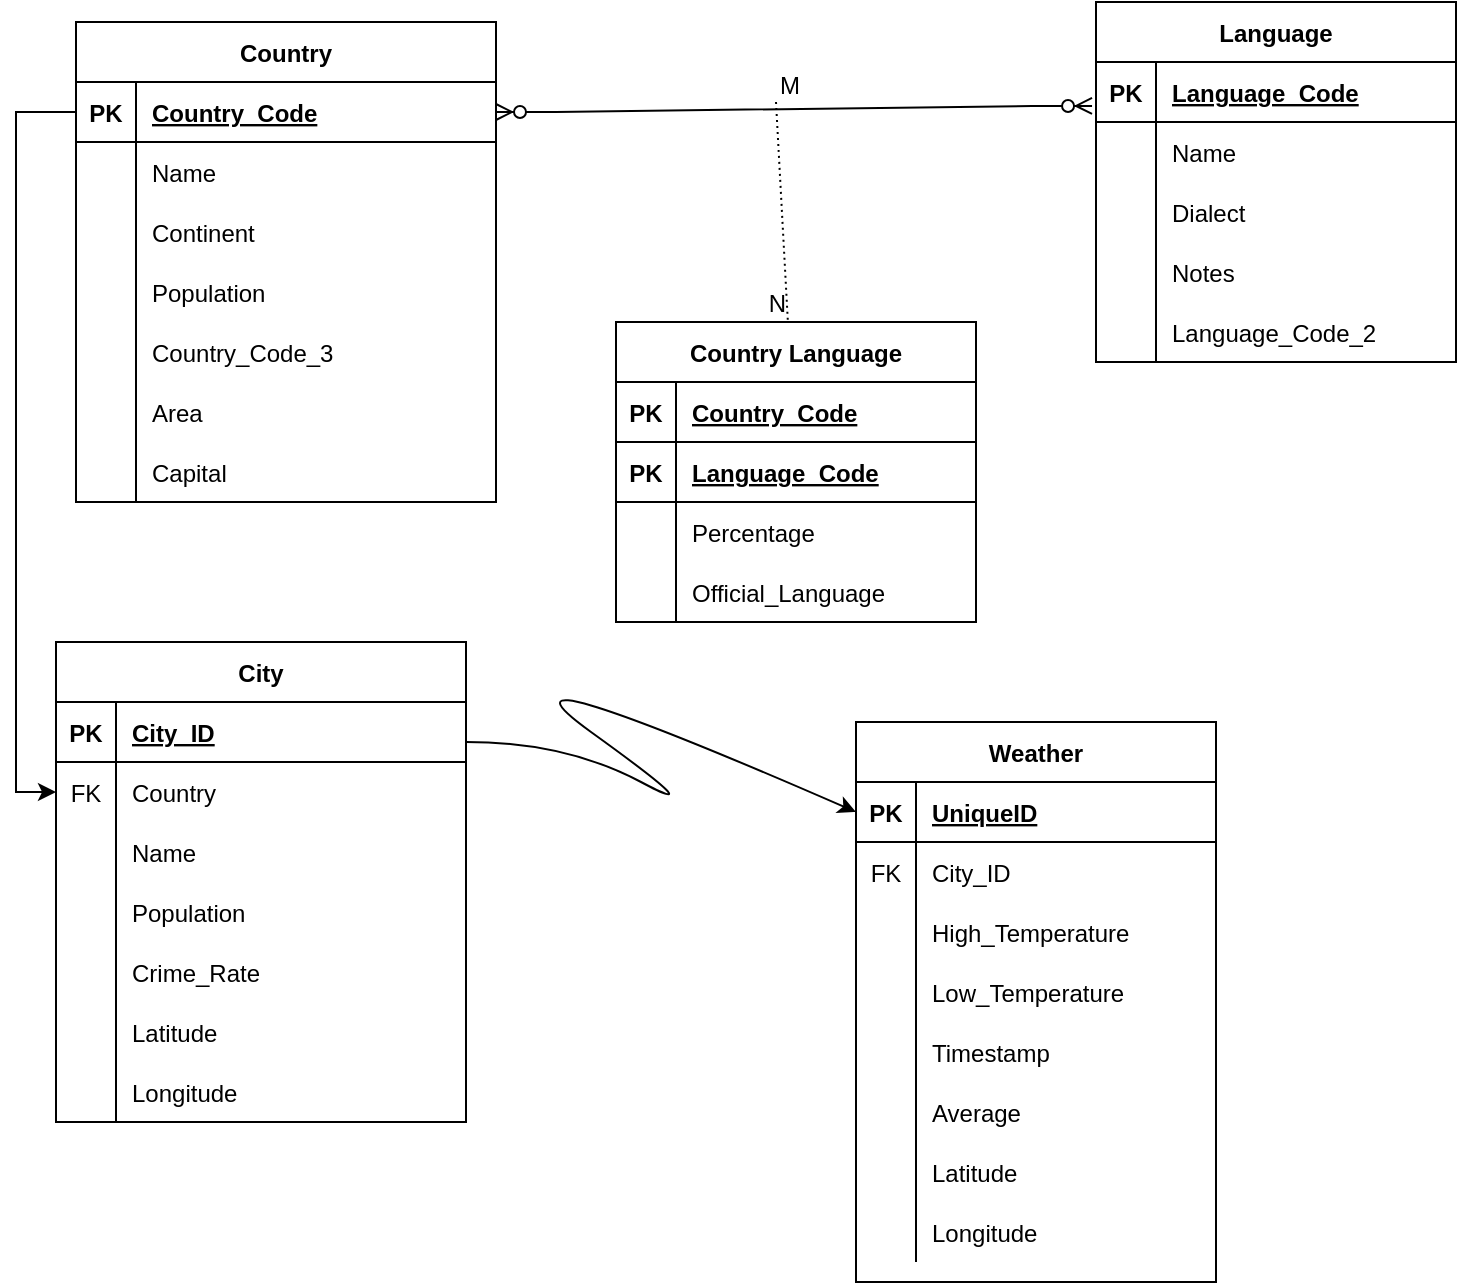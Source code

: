 <mxfile version="20.3.0" type="device"><diagram id="oFnhUKp57fY9AhN4d1CL" name="Page-1"><mxGraphModel dx="1102" dy="865" grid="1" gridSize="10" guides="1" tooltips="1" connect="1" arrows="1" fold="1" page="1" pageScale="1" pageWidth="850" pageHeight="1100" math="0" shadow="0"><root><mxCell id="0"/><mxCell id="1" parent="0"/><mxCell id="9UefrKeIhAq6kJbt3to1-1" value="Country" style="shape=table;startSize=30;container=1;collapsible=1;childLayout=tableLayout;fixedRows=1;rowLines=0;fontStyle=1;align=center;resizeLast=1;" vertex="1" parent="1"><mxGeometry x="80" y="90" width="210" height="240" as="geometry"/></mxCell><mxCell id="9UefrKeIhAq6kJbt3to1-2" value="" style="shape=tableRow;horizontal=0;startSize=0;swimlaneHead=0;swimlaneBody=0;fillColor=none;collapsible=0;dropTarget=0;points=[[0,0.5],[1,0.5]];portConstraint=eastwest;top=0;left=0;right=0;bottom=1;" vertex="1" parent="9UefrKeIhAq6kJbt3to1-1"><mxGeometry y="30" width="210" height="30" as="geometry"/></mxCell><mxCell id="9UefrKeIhAq6kJbt3to1-3" value="PK" style="shape=partialRectangle;connectable=0;fillColor=none;top=0;left=0;bottom=0;right=0;fontStyle=1;overflow=hidden;" vertex="1" parent="9UefrKeIhAq6kJbt3to1-2"><mxGeometry width="30" height="30" as="geometry"><mxRectangle width="30" height="30" as="alternateBounds"/></mxGeometry></mxCell><mxCell id="9UefrKeIhAq6kJbt3to1-4" value="Country_Code" style="shape=partialRectangle;connectable=0;fillColor=none;top=0;left=0;bottom=0;right=0;align=left;spacingLeft=6;fontStyle=5;overflow=hidden;" vertex="1" parent="9UefrKeIhAq6kJbt3to1-2"><mxGeometry x="30" width="180" height="30" as="geometry"><mxRectangle width="180" height="30" as="alternateBounds"/></mxGeometry></mxCell><mxCell id="9UefrKeIhAq6kJbt3to1-5" value="" style="shape=tableRow;horizontal=0;startSize=0;swimlaneHead=0;swimlaneBody=0;fillColor=none;collapsible=0;dropTarget=0;points=[[0,0.5],[1,0.5]];portConstraint=eastwest;top=0;left=0;right=0;bottom=0;" vertex="1" parent="9UefrKeIhAq6kJbt3to1-1"><mxGeometry y="60" width="210" height="30" as="geometry"/></mxCell><mxCell id="9UefrKeIhAq6kJbt3to1-6" value="" style="shape=partialRectangle;connectable=0;fillColor=none;top=0;left=0;bottom=0;right=0;editable=1;overflow=hidden;" vertex="1" parent="9UefrKeIhAq6kJbt3to1-5"><mxGeometry width="30" height="30" as="geometry"><mxRectangle width="30" height="30" as="alternateBounds"/></mxGeometry></mxCell><mxCell id="9UefrKeIhAq6kJbt3to1-7" value="Name" style="shape=partialRectangle;connectable=0;fillColor=none;top=0;left=0;bottom=0;right=0;align=left;spacingLeft=6;overflow=hidden;" vertex="1" parent="9UefrKeIhAq6kJbt3to1-5"><mxGeometry x="30" width="180" height="30" as="geometry"><mxRectangle width="180" height="30" as="alternateBounds"/></mxGeometry></mxCell><mxCell id="9UefrKeIhAq6kJbt3to1-8" value="" style="shape=tableRow;horizontal=0;startSize=0;swimlaneHead=0;swimlaneBody=0;fillColor=none;collapsible=0;dropTarget=0;points=[[0,0.5],[1,0.5]];portConstraint=eastwest;top=0;left=0;right=0;bottom=0;" vertex="1" parent="9UefrKeIhAq6kJbt3to1-1"><mxGeometry y="90" width="210" height="30" as="geometry"/></mxCell><mxCell id="9UefrKeIhAq6kJbt3to1-9" value="" style="shape=partialRectangle;connectable=0;fillColor=none;top=0;left=0;bottom=0;right=0;editable=1;overflow=hidden;" vertex="1" parent="9UefrKeIhAq6kJbt3to1-8"><mxGeometry width="30" height="30" as="geometry"><mxRectangle width="30" height="30" as="alternateBounds"/></mxGeometry></mxCell><mxCell id="9UefrKeIhAq6kJbt3to1-10" value="Continent" style="shape=partialRectangle;connectable=0;fillColor=none;top=0;left=0;bottom=0;right=0;align=left;spacingLeft=6;overflow=hidden;" vertex="1" parent="9UefrKeIhAq6kJbt3to1-8"><mxGeometry x="30" width="180" height="30" as="geometry"><mxRectangle width="180" height="30" as="alternateBounds"/></mxGeometry></mxCell><mxCell id="9UefrKeIhAq6kJbt3to1-11" value="" style="shape=tableRow;horizontal=0;startSize=0;swimlaneHead=0;swimlaneBody=0;fillColor=none;collapsible=0;dropTarget=0;points=[[0,0.5],[1,0.5]];portConstraint=eastwest;top=0;left=0;right=0;bottom=0;" vertex="1" parent="9UefrKeIhAq6kJbt3to1-1"><mxGeometry y="120" width="210" height="30" as="geometry"/></mxCell><mxCell id="9UefrKeIhAq6kJbt3to1-12" value="" style="shape=partialRectangle;connectable=0;fillColor=none;top=0;left=0;bottom=0;right=0;editable=1;overflow=hidden;" vertex="1" parent="9UefrKeIhAq6kJbt3to1-11"><mxGeometry width="30" height="30" as="geometry"><mxRectangle width="30" height="30" as="alternateBounds"/></mxGeometry></mxCell><mxCell id="9UefrKeIhAq6kJbt3to1-13" value="Population" style="shape=partialRectangle;connectable=0;fillColor=none;top=0;left=0;bottom=0;right=0;align=left;spacingLeft=6;overflow=hidden;" vertex="1" parent="9UefrKeIhAq6kJbt3to1-11"><mxGeometry x="30" width="180" height="30" as="geometry"><mxRectangle width="180" height="30" as="alternateBounds"/></mxGeometry></mxCell><mxCell id="9UefrKeIhAq6kJbt3to1-14" value="" style="shape=tableRow;horizontal=0;startSize=0;swimlaneHead=0;swimlaneBody=0;fillColor=none;collapsible=0;dropTarget=0;points=[[0,0.5],[1,0.5]];portConstraint=eastwest;top=0;left=0;right=0;bottom=0;" vertex="1" parent="9UefrKeIhAq6kJbt3to1-1"><mxGeometry y="150" width="210" height="30" as="geometry"/></mxCell><mxCell id="9UefrKeIhAq6kJbt3to1-15" value="" style="shape=partialRectangle;connectable=0;fillColor=none;top=0;left=0;bottom=0;right=0;editable=1;overflow=hidden;" vertex="1" parent="9UefrKeIhAq6kJbt3to1-14"><mxGeometry width="30" height="30" as="geometry"><mxRectangle width="30" height="30" as="alternateBounds"/></mxGeometry></mxCell><mxCell id="9UefrKeIhAq6kJbt3to1-16" value="Country_Code_3" style="shape=partialRectangle;connectable=0;fillColor=none;top=0;left=0;bottom=0;right=0;align=left;spacingLeft=6;overflow=hidden;" vertex="1" parent="9UefrKeIhAq6kJbt3to1-14"><mxGeometry x="30" width="180" height="30" as="geometry"><mxRectangle width="180" height="30" as="alternateBounds"/></mxGeometry></mxCell><mxCell id="9UefrKeIhAq6kJbt3to1-17" value="" style="shape=tableRow;horizontal=0;startSize=0;swimlaneHead=0;swimlaneBody=0;fillColor=none;collapsible=0;dropTarget=0;points=[[0,0.5],[1,0.5]];portConstraint=eastwest;top=0;left=0;right=0;bottom=0;" vertex="1" parent="9UefrKeIhAq6kJbt3to1-1"><mxGeometry y="180" width="210" height="30" as="geometry"/></mxCell><mxCell id="9UefrKeIhAq6kJbt3to1-18" value="" style="shape=partialRectangle;connectable=0;fillColor=none;top=0;left=0;bottom=0;right=0;editable=1;overflow=hidden;" vertex="1" parent="9UefrKeIhAq6kJbt3to1-17"><mxGeometry width="30" height="30" as="geometry"><mxRectangle width="30" height="30" as="alternateBounds"/></mxGeometry></mxCell><mxCell id="9UefrKeIhAq6kJbt3to1-19" value="Area" style="shape=partialRectangle;connectable=0;fillColor=none;top=0;left=0;bottom=0;right=0;align=left;spacingLeft=6;overflow=hidden;" vertex="1" parent="9UefrKeIhAq6kJbt3to1-17"><mxGeometry x="30" width="180" height="30" as="geometry"><mxRectangle width="180" height="30" as="alternateBounds"/></mxGeometry></mxCell><mxCell id="9UefrKeIhAq6kJbt3to1-20" value="" style="shape=tableRow;horizontal=0;startSize=0;swimlaneHead=0;swimlaneBody=0;fillColor=none;collapsible=0;dropTarget=0;points=[[0,0.5],[1,0.5]];portConstraint=eastwest;top=0;left=0;right=0;bottom=0;" vertex="1" parent="9UefrKeIhAq6kJbt3to1-1"><mxGeometry y="210" width="210" height="30" as="geometry"/></mxCell><mxCell id="9UefrKeIhAq6kJbt3to1-21" value="" style="shape=partialRectangle;connectable=0;fillColor=none;top=0;left=0;bottom=0;right=0;editable=1;overflow=hidden;" vertex="1" parent="9UefrKeIhAq6kJbt3to1-20"><mxGeometry width="30" height="30" as="geometry"><mxRectangle width="30" height="30" as="alternateBounds"/></mxGeometry></mxCell><mxCell id="9UefrKeIhAq6kJbt3to1-22" value="Capital" style="shape=partialRectangle;connectable=0;fillColor=none;top=0;left=0;bottom=0;right=0;align=left;spacingLeft=6;overflow=hidden;" vertex="1" parent="9UefrKeIhAq6kJbt3to1-20"><mxGeometry x="30" width="180" height="30" as="geometry"><mxRectangle width="180" height="30" as="alternateBounds"/></mxGeometry></mxCell><mxCell id="9UefrKeIhAq6kJbt3to1-23" value="City" style="shape=table;startSize=30;container=1;collapsible=1;childLayout=tableLayout;fixedRows=1;rowLines=0;fontStyle=1;align=center;resizeLast=1;" vertex="1" parent="1"><mxGeometry x="70" y="400" width="205" height="240" as="geometry"/></mxCell><mxCell id="9UefrKeIhAq6kJbt3to1-24" value="" style="shape=tableRow;horizontal=0;startSize=0;swimlaneHead=0;swimlaneBody=0;fillColor=none;collapsible=0;dropTarget=0;points=[[0,0.5],[1,0.5]];portConstraint=eastwest;top=0;left=0;right=0;bottom=1;" vertex="1" parent="9UefrKeIhAq6kJbt3to1-23"><mxGeometry y="30" width="205" height="30" as="geometry"/></mxCell><mxCell id="9UefrKeIhAq6kJbt3to1-25" value="PK" style="shape=partialRectangle;connectable=0;fillColor=none;top=0;left=0;bottom=0;right=0;fontStyle=1;overflow=hidden;" vertex="1" parent="9UefrKeIhAq6kJbt3to1-24"><mxGeometry width="30" height="30" as="geometry"><mxRectangle width="30" height="30" as="alternateBounds"/></mxGeometry></mxCell><mxCell id="9UefrKeIhAq6kJbt3to1-26" value="City_ID" style="shape=partialRectangle;connectable=0;fillColor=none;top=0;left=0;bottom=0;right=0;align=left;spacingLeft=6;fontStyle=5;overflow=hidden;" vertex="1" parent="9UefrKeIhAq6kJbt3to1-24"><mxGeometry x="30" width="175" height="30" as="geometry"><mxRectangle width="175" height="30" as="alternateBounds"/></mxGeometry></mxCell><mxCell id="9UefrKeIhAq6kJbt3to1-39" value="" style="shape=tableRow;horizontal=0;startSize=0;swimlaneHead=0;swimlaneBody=0;fillColor=none;collapsible=0;dropTarget=0;points=[[0,0.5],[1,0.5]];portConstraint=eastwest;top=0;left=0;right=0;bottom=0;" vertex="1" parent="9UefrKeIhAq6kJbt3to1-23"><mxGeometry y="60" width="205" height="30" as="geometry"/></mxCell><mxCell id="9UefrKeIhAq6kJbt3to1-40" value="FK" style="shape=partialRectangle;connectable=0;fillColor=none;top=0;left=0;bottom=0;right=0;fontStyle=0;overflow=hidden;" vertex="1" parent="9UefrKeIhAq6kJbt3to1-39"><mxGeometry width="30" height="30" as="geometry"><mxRectangle width="30" height="30" as="alternateBounds"/></mxGeometry></mxCell><mxCell id="9UefrKeIhAq6kJbt3to1-41" value="Country" style="shape=partialRectangle;connectable=0;fillColor=none;top=0;left=0;bottom=0;right=0;align=left;spacingLeft=6;fontStyle=0;overflow=hidden;" vertex="1" parent="9UefrKeIhAq6kJbt3to1-39"><mxGeometry x="30" width="175" height="30" as="geometry"><mxRectangle width="175" height="30" as="alternateBounds"/></mxGeometry></mxCell><mxCell id="9UefrKeIhAq6kJbt3to1-27" value="" style="shape=tableRow;horizontal=0;startSize=0;swimlaneHead=0;swimlaneBody=0;fillColor=none;collapsible=0;dropTarget=0;points=[[0,0.5],[1,0.5]];portConstraint=eastwest;top=0;left=0;right=0;bottom=0;" vertex="1" parent="9UefrKeIhAq6kJbt3to1-23"><mxGeometry y="90" width="205" height="30" as="geometry"/></mxCell><mxCell id="9UefrKeIhAq6kJbt3to1-28" value="" style="shape=partialRectangle;connectable=0;fillColor=none;top=0;left=0;bottom=0;right=0;editable=1;overflow=hidden;" vertex="1" parent="9UefrKeIhAq6kJbt3to1-27"><mxGeometry width="30" height="30" as="geometry"><mxRectangle width="30" height="30" as="alternateBounds"/></mxGeometry></mxCell><mxCell id="9UefrKeIhAq6kJbt3to1-29" value="Name" style="shape=partialRectangle;connectable=0;fillColor=none;top=0;left=0;bottom=0;right=0;align=left;spacingLeft=6;overflow=hidden;" vertex="1" parent="9UefrKeIhAq6kJbt3to1-27"><mxGeometry x="30" width="175" height="30" as="geometry"><mxRectangle width="175" height="30" as="alternateBounds"/></mxGeometry></mxCell><mxCell id="9UefrKeIhAq6kJbt3to1-30" value="" style="shape=tableRow;horizontal=0;startSize=0;swimlaneHead=0;swimlaneBody=0;fillColor=none;collapsible=0;dropTarget=0;points=[[0,0.5],[1,0.5]];portConstraint=eastwest;top=0;left=0;right=0;bottom=0;" vertex="1" parent="9UefrKeIhAq6kJbt3to1-23"><mxGeometry y="120" width="205" height="30" as="geometry"/></mxCell><mxCell id="9UefrKeIhAq6kJbt3to1-31" value="" style="shape=partialRectangle;connectable=0;fillColor=none;top=0;left=0;bottom=0;right=0;editable=1;overflow=hidden;" vertex="1" parent="9UefrKeIhAq6kJbt3to1-30"><mxGeometry width="30" height="30" as="geometry"><mxRectangle width="30" height="30" as="alternateBounds"/></mxGeometry></mxCell><mxCell id="9UefrKeIhAq6kJbt3to1-32" value="Population" style="shape=partialRectangle;connectable=0;fillColor=none;top=0;left=0;bottom=0;right=0;align=left;spacingLeft=6;overflow=hidden;" vertex="1" parent="9UefrKeIhAq6kJbt3to1-30"><mxGeometry x="30" width="175" height="30" as="geometry"><mxRectangle width="175" height="30" as="alternateBounds"/></mxGeometry></mxCell><mxCell id="9UefrKeIhAq6kJbt3to1-33" value="" style="shape=tableRow;horizontal=0;startSize=0;swimlaneHead=0;swimlaneBody=0;fillColor=none;collapsible=0;dropTarget=0;points=[[0,0.5],[1,0.5]];portConstraint=eastwest;top=0;left=0;right=0;bottom=0;" vertex="1" parent="9UefrKeIhAq6kJbt3to1-23"><mxGeometry y="150" width="205" height="30" as="geometry"/></mxCell><mxCell id="9UefrKeIhAq6kJbt3to1-34" value="" style="shape=partialRectangle;connectable=0;fillColor=none;top=0;left=0;bottom=0;right=0;editable=1;overflow=hidden;" vertex="1" parent="9UefrKeIhAq6kJbt3to1-33"><mxGeometry width="30" height="30" as="geometry"><mxRectangle width="30" height="30" as="alternateBounds"/></mxGeometry></mxCell><mxCell id="9UefrKeIhAq6kJbt3to1-35" value="Crime_Rate" style="shape=partialRectangle;connectable=0;fillColor=none;top=0;left=0;bottom=0;right=0;align=left;spacingLeft=6;overflow=hidden;" vertex="1" parent="9UefrKeIhAq6kJbt3to1-33"><mxGeometry x="30" width="175" height="30" as="geometry"><mxRectangle width="175" height="30" as="alternateBounds"/></mxGeometry></mxCell><mxCell id="9UefrKeIhAq6kJbt3to1-119" value="" style="shape=tableRow;horizontal=0;startSize=0;swimlaneHead=0;swimlaneBody=0;fillColor=none;collapsible=0;dropTarget=0;points=[[0,0.5],[1,0.5]];portConstraint=eastwest;top=0;left=0;right=0;bottom=0;" vertex="1" parent="9UefrKeIhAq6kJbt3to1-23"><mxGeometry y="180" width="205" height="30" as="geometry"/></mxCell><mxCell id="9UefrKeIhAq6kJbt3to1-120" value="" style="shape=partialRectangle;connectable=0;fillColor=none;top=0;left=0;bottom=0;right=0;editable=1;overflow=hidden;" vertex="1" parent="9UefrKeIhAq6kJbt3to1-119"><mxGeometry width="30" height="30" as="geometry"><mxRectangle width="30" height="30" as="alternateBounds"/></mxGeometry></mxCell><mxCell id="9UefrKeIhAq6kJbt3to1-121" value="Latitude" style="shape=partialRectangle;connectable=0;fillColor=none;top=0;left=0;bottom=0;right=0;align=left;spacingLeft=6;overflow=hidden;" vertex="1" parent="9UefrKeIhAq6kJbt3to1-119"><mxGeometry x="30" width="175" height="30" as="geometry"><mxRectangle width="175" height="30" as="alternateBounds"/></mxGeometry></mxCell><mxCell id="9UefrKeIhAq6kJbt3to1-122" value="" style="shape=tableRow;horizontal=0;startSize=0;swimlaneHead=0;swimlaneBody=0;fillColor=none;collapsible=0;dropTarget=0;points=[[0,0.5],[1,0.5]];portConstraint=eastwest;top=0;left=0;right=0;bottom=0;" vertex="1" parent="9UefrKeIhAq6kJbt3to1-23"><mxGeometry y="210" width="205" height="30" as="geometry"/></mxCell><mxCell id="9UefrKeIhAq6kJbt3to1-123" value="" style="shape=partialRectangle;connectable=0;fillColor=none;top=0;left=0;bottom=0;right=0;editable=1;overflow=hidden;" vertex="1" parent="9UefrKeIhAq6kJbt3to1-122"><mxGeometry width="30" height="30" as="geometry"><mxRectangle width="30" height="30" as="alternateBounds"/></mxGeometry></mxCell><mxCell id="9UefrKeIhAq6kJbt3to1-124" value="Longitude" style="shape=partialRectangle;connectable=0;fillColor=none;top=0;left=0;bottom=0;right=0;align=left;spacingLeft=6;overflow=hidden;" vertex="1" parent="9UefrKeIhAq6kJbt3to1-122"><mxGeometry x="30" width="175" height="30" as="geometry"><mxRectangle width="175" height="30" as="alternateBounds"/></mxGeometry></mxCell><mxCell id="9UefrKeIhAq6kJbt3to1-42" value="Language" style="shape=table;startSize=30;container=1;collapsible=1;childLayout=tableLayout;fixedRows=1;rowLines=0;fontStyle=1;align=center;resizeLast=1;" vertex="1" parent="1"><mxGeometry x="590" y="80" width="180" height="180" as="geometry"/></mxCell><mxCell id="9UefrKeIhAq6kJbt3to1-43" value="" style="shape=tableRow;horizontal=0;startSize=0;swimlaneHead=0;swimlaneBody=0;fillColor=none;collapsible=0;dropTarget=0;points=[[0,0.5],[1,0.5]];portConstraint=eastwest;top=0;left=0;right=0;bottom=1;" vertex="1" parent="9UefrKeIhAq6kJbt3to1-42"><mxGeometry y="30" width="180" height="30" as="geometry"/></mxCell><mxCell id="9UefrKeIhAq6kJbt3to1-44" value="PK" style="shape=partialRectangle;connectable=0;fillColor=none;top=0;left=0;bottom=0;right=0;fontStyle=1;overflow=hidden;" vertex="1" parent="9UefrKeIhAq6kJbt3to1-43"><mxGeometry width="30" height="30" as="geometry"><mxRectangle width="30" height="30" as="alternateBounds"/></mxGeometry></mxCell><mxCell id="9UefrKeIhAq6kJbt3to1-45" value="Language_Code" style="shape=partialRectangle;connectable=0;fillColor=none;top=0;left=0;bottom=0;right=0;align=left;spacingLeft=6;fontStyle=5;overflow=hidden;" vertex="1" parent="9UefrKeIhAq6kJbt3to1-43"><mxGeometry x="30" width="150" height="30" as="geometry"><mxRectangle width="150" height="30" as="alternateBounds"/></mxGeometry></mxCell><mxCell id="9UefrKeIhAq6kJbt3to1-46" value="" style="shape=tableRow;horizontal=0;startSize=0;swimlaneHead=0;swimlaneBody=0;fillColor=none;collapsible=0;dropTarget=0;points=[[0,0.5],[1,0.5]];portConstraint=eastwest;top=0;left=0;right=0;bottom=0;" vertex="1" parent="9UefrKeIhAq6kJbt3to1-42"><mxGeometry y="60" width="180" height="30" as="geometry"/></mxCell><mxCell id="9UefrKeIhAq6kJbt3to1-47" value="" style="shape=partialRectangle;connectable=0;fillColor=none;top=0;left=0;bottom=0;right=0;editable=1;overflow=hidden;" vertex="1" parent="9UefrKeIhAq6kJbt3to1-46"><mxGeometry width="30" height="30" as="geometry"><mxRectangle width="30" height="30" as="alternateBounds"/></mxGeometry></mxCell><mxCell id="9UefrKeIhAq6kJbt3to1-48" value="Name" style="shape=partialRectangle;connectable=0;fillColor=none;top=0;left=0;bottom=0;right=0;align=left;spacingLeft=6;overflow=hidden;" vertex="1" parent="9UefrKeIhAq6kJbt3to1-46"><mxGeometry x="30" width="150" height="30" as="geometry"><mxRectangle width="150" height="30" as="alternateBounds"/></mxGeometry></mxCell><mxCell id="9UefrKeIhAq6kJbt3to1-49" value="" style="shape=tableRow;horizontal=0;startSize=0;swimlaneHead=0;swimlaneBody=0;fillColor=none;collapsible=0;dropTarget=0;points=[[0,0.5],[1,0.5]];portConstraint=eastwest;top=0;left=0;right=0;bottom=0;" vertex="1" parent="9UefrKeIhAq6kJbt3to1-42"><mxGeometry y="90" width="180" height="30" as="geometry"/></mxCell><mxCell id="9UefrKeIhAq6kJbt3to1-50" value="" style="shape=partialRectangle;connectable=0;fillColor=none;top=0;left=0;bottom=0;right=0;editable=1;overflow=hidden;" vertex="1" parent="9UefrKeIhAq6kJbt3to1-49"><mxGeometry width="30" height="30" as="geometry"><mxRectangle width="30" height="30" as="alternateBounds"/></mxGeometry></mxCell><mxCell id="9UefrKeIhAq6kJbt3to1-51" value="Dialect" style="shape=partialRectangle;connectable=0;fillColor=none;top=0;left=0;bottom=0;right=0;align=left;spacingLeft=6;overflow=hidden;" vertex="1" parent="9UefrKeIhAq6kJbt3to1-49"><mxGeometry x="30" width="150" height="30" as="geometry"><mxRectangle width="150" height="30" as="alternateBounds"/></mxGeometry></mxCell><mxCell id="9UefrKeIhAq6kJbt3to1-52" value="" style="shape=tableRow;horizontal=0;startSize=0;swimlaneHead=0;swimlaneBody=0;fillColor=none;collapsible=0;dropTarget=0;points=[[0,0.5],[1,0.5]];portConstraint=eastwest;top=0;left=0;right=0;bottom=0;" vertex="1" parent="9UefrKeIhAq6kJbt3to1-42"><mxGeometry y="120" width="180" height="30" as="geometry"/></mxCell><mxCell id="9UefrKeIhAq6kJbt3to1-53" value="" style="shape=partialRectangle;connectable=0;fillColor=none;top=0;left=0;bottom=0;right=0;editable=1;overflow=hidden;" vertex="1" parent="9UefrKeIhAq6kJbt3to1-52"><mxGeometry width="30" height="30" as="geometry"><mxRectangle width="30" height="30" as="alternateBounds"/></mxGeometry></mxCell><mxCell id="9UefrKeIhAq6kJbt3to1-54" value="Notes" style="shape=partialRectangle;connectable=0;fillColor=none;top=0;left=0;bottom=0;right=0;align=left;spacingLeft=6;overflow=hidden;" vertex="1" parent="9UefrKeIhAq6kJbt3to1-52"><mxGeometry x="30" width="150" height="30" as="geometry"><mxRectangle width="150" height="30" as="alternateBounds"/></mxGeometry></mxCell><mxCell id="9UefrKeIhAq6kJbt3to1-57" value="" style="shape=tableRow;horizontal=0;startSize=0;swimlaneHead=0;swimlaneBody=0;fillColor=none;collapsible=0;dropTarget=0;points=[[0,0.5],[1,0.5]];portConstraint=eastwest;top=0;left=0;right=0;bottom=0;" vertex="1" parent="9UefrKeIhAq6kJbt3to1-42"><mxGeometry y="150" width="180" height="30" as="geometry"/></mxCell><mxCell id="9UefrKeIhAq6kJbt3to1-58" value="" style="shape=partialRectangle;connectable=0;fillColor=none;top=0;left=0;bottom=0;right=0;editable=1;overflow=hidden;" vertex="1" parent="9UefrKeIhAq6kJbt3to1-57"><mxGeometry width="30" height="30" as="geometry"><mxRectangle width="30" height="30" as="alternateBounds"/></mxGeometry></mxCell><mxCell id="9UefrKeIhAq6kJbt3to1-59" value="Language_Code_2" style="shape=partialRectangle;connectable=0;fillColor=none;top=0;left=0;bottom=0;right=0;align=left;spacingLeft=6;overflow=hidden;" vertex="1" parent="9UefrKeIhAq6kJbt3to1-57"><mxGeometry x="30" width="150" height="30" as="geometry"><mxRectangle width="150" height="30" as="alternateBounds"/></mxGeometry></mxCell><mxCell id="9UefrKeIhAq6kJbt3to1-60" value="Country Language" style="shape=table;startSize=30;container=1;collapsible=1;childLayout=tableLayout;fixedRows=1;rowLines=0;fontStyle=1;align=center;resizeLast=1;" vertex="1" parent="1"><mxGeometry x="350" y="240" width="180" height="150" as="geometry"/></mxCell><mxCell id="9UefrKeIhAq6kJbt3to1-61" value="" style="shape=tableRow;horizontal=0;startSize=0;swimlaneHead=0;swimlaneBody=0;fillColor=none;collapsible=0;dropTarget=0;points=[[0,0.5],[1,0.5]];portConstraint=eastwest;top=0;left=0;right=0;bottom=1;" vertex="1" parent="9UefrKeIhAq6kJbt3to1-60"><mxGeometry y="30" width="180" height="30" as="geometry"/></mxCell><mxCell id="9UefrKeIhAq6kJbt3to1-62" value="PK" style="shape=partialRectangle;connectable=0;fillColor=none;top=0;left=0;bottom=0;right=0;fontStyle=1;overflow=hidden;" vertex="1" parent="9UefrKeIhAq6kJbt3to1-61"><mxGeometry width="30" height="30" as="geometry"><mxRectangle width="30" height="30" as="alternateBounds"/></mxGeometry></mxCell><mxCell id="9UefrKeIhAq6kJbt3to1-63" value="Country_Code" style="shape=partialRectangle;connectable=0;fillColor=none;top=0;left=0;bottom=0;right=0;align=left;spacingLeft=6;fontStyle=5;overflow=hidden;" vertex="1" parent="9UefrKeIhAq6kJbt3to1-61"><mxGeometry x="30" width="150" height="30" as="geometry"><mxRectangle width="150" height="30" as="alternateBounds"/></mxGeometry></mxCell><mxCell id="9UefrKeIhAq6kJbt3to1-76" value="" style="shape=tableRow;horizontal=0;startSize=0;swimlaneHead=0;swimlaneBody=0;fillColor=none;collapsible=0;dropTarget=0;points=[[0,0.5],[1,0.5]];portConstraint=eastwest;top=0;left=0;right=0;bottom=1;" vertex="1" parent="9UefrKeIhAq6kJbt3to1-60"><mxGeometry y="60" width="180" height="30" as="geometry"/></mxCell><mxCell id="9UefrKeIhAq6kJbt3to1-77" value="PK" style="shape=partialRectangle;connectable=0;fillColor=none;top=0;left=0;bottom=0;right=0;fontStyle=1;overflow=hidden;" vertex="1" parent="9UefrKeIhAq6kJbt3to1-76"><mxGeometry width="30" height="30" as="geometry"><mxRectangle width="30" height="30" as="alternateBounds"/></mxGeometry></mxCell><mxCell id="9UefrKeIhAq6kJbt3to1-78" value="Language_Code" style="shape=partialRectangle;connectable=0;fillColor=none;top=0;left=0;bottom=0;right=0;align=left;spacingLeft=6;fontStyle=5;overflow=hidden;" vertex="1" parent="9UefrKeIhAq6kJbt3to1-76"><mxGeometry x="30" width="150" height="30" as="geometry"><mxRectangle width="150" height="30" as="alternateBounds"/></mxGeometry></mxCell><mxCell id="9UefrKeIhAq6kJbt3to1-64" value="" style="shape=tableRow;horizontal=0;startSize=0;swimlaneHead=0;swimlaneBody=0;fillColor=none;collapsible=0;dropTarget=0;points=[[0,0.5],[1,0.5]];portConstraint=eastwest;top=0;left=0;right=0;bottom=0;" vertex="1" parent="9UefrKeIhAq6kJbt3to1-60"><mxGeometry y="90" width="180" height="30" as="geometry"/></mxCell><mxCell id="9UefrKeIhAq6kJbt3to1-65" value="" style="shape=partialRectangle;connectable=0;fillColor=none;top=0;left=0;bottom=0;right=0;editable=1;overflow=hidden;" vertex="1" parent="9UefrKeIhAq6kJbt3to1-64"><mxGeometry width="30" height="30" as="geometry"><mxRectangle width="30" height="30" as="alternateBounds"/></mxGeometry></mxCell><mxCell id="9UefrKeIhAq6kJbt3to1-66" value="Percentage" style="shape=partialRectangle;connectable=0;fillColor=none;top=0;left=0;bottom=0;right=0;align=left;spacingLeft=6;overflow=hidden;" vertex="1" parent="9UefrKeIhAq6kJbt3to1-64"><mxGeometry x="30" width="150" height="30" as="geometry"><mxRectangle width="150" height="30" as="alternateBounds"/></mxGeometry></mxCell><mxCell id="9UefrKeIhAq6kJbt3to1-67" value="" style="shape=tableRow;horizontal=0;startSize=0;swimlaneHead=0;swimlaneBody=0;fillColor=none;collapsible=0;dropTarget=0;points=[[0,0.5],[1,0.5]];portConstraint=eastwest;top=0;left=0;right=0;bottom=0;" vertex="1" parent="9UefrKeIhAq6kJbt3to1-60"><mxGeometry y="120" width="180" height="30" as="geometry"/></mxCell><mxCell id="9UefrKeIhAq6kJbt3to1-68" value="" style="shape=partialRectangle;connectable=0;fillColor=none;top=0;left=0;bottom=0;right=0;editable=1;overflow=hidden;" vertex="1" parent="9UefrKeIhAq6kJbt3to1-67"><mxGeometry width="30" height="30" as="geometry"><mxRectangle width="30" height="30" as="alternateBounds"/></mxGeometry></mxCell><mxCell id="9UefrKeIhAq6kJbt3to1-69" value="Official_Language" style="shape=partialRectangle;connectable=0;fillColor=none;top=0;left=0;bottom=0;right=0;align=left;spacingLeft=6;overflow=hidden;" vertex="1" parent="9UefrKeIhAq6kJbt3to1-67"><mxGeometry x="30" width="150" height="30" as="geometry"><mxRectangle width="150" height="30" as="alternateBounds"/></mxGeometry></mxCell><mxCell id="9UefrKeIhAq6kJbt3to1-79" value="" style="edgeStyle=entityRelationEdgeStyle;fontSize=12;html=1;endArrow=ERzeroToMany;endFill=1;startArrow=ERzeroToMany;rounded=0;exitX=1;exitY=0.5;exitDx=0;exitDy=0;entryX=-0.011;entryY=0.733;entryDx=0;entryDy=0;entryPerimeter=0;" edge="1" parent="1" source="9UefrKeIhAq6kJbt3to1-2" target="9UefrKeIhAq6kJbt3to1-43"><mxGeometry width="100" height="100" relative="1" as="geometry"><mxPoint x="540" y="270" as="sourcePoint"/><mxPoint x="640" y="170" as="targetPoint"/></mxGeometry></mxCell><mxCell id="9UefrKeIhAq6kJbt3to1-87" value="Weather" style="shape=table;startSize=30;container=1;collapsible=1;childLayout=tableLayout;fixedRows=1;rowLines=0;fontStyle=1;align=center;resizeLast=1;" vertex="1" parent="1"><mxGeometry x="470" y="440" width="180" height="280" as="geometry"/></mxCell><mxCell id="9UefrKeIhAq6kJbt3to1-88" value="" style="shape=tableRow;horizontal=0;startSize=0;swimlaneHead=0;swimlaneBody=0;fillColor=none;collapsible=0;dropTarget=0;points=[[0,0.5],[1,0.5]];portConstraint=eastwest;top=0;left=0;right=0;bottom=1;" vertex="1" parent="9UefrKeIhAq6kJbt3to1-87"><mxGeometry y="30" width="180" height="30" as="geometry"/></mxCell><mxCell id="9UefrKeIhAq6kJbt3to1-89" value="PK" style="shape=partialRectangle;connectable=0;fillColor=none;top=0;left=0;bottom=0;right=0;fontStyle=1;overflow=hidden;" vertex="1" parent="9UefrKeIhAq6kJbt3to1-88"><mxGeometry width="30" height="30" as="geometry"><mxRectangle width="30" height="30" as="alternateBounds"/></mxGeometry></mxCell><mxCell id="9UefrKeIhAq6kJbt3to1-90" value="UniqueID" style="shape=partialRectangle;connectable=0;fillColor=none;top=0;left=0;bottom=0;right=0;align=left;spacingLeft=6;fontStyle=5;overflow=hidden;" vertex="1" parent="9UefrKeIhAq6kJbt3to1-88"><mxGeometry x="30" width="150" height="30" as="geometry"><mxRectangle width="150" height="30" as="alternateBounds"/></mxGeometry></mxCell><mxCell id="9UefrKeIhAq6kJbt3to1-115" value="" style="shape=tableRow;horizontal=0;startSize=0;swimlaneHead=0;swimlaneBody=0;fillColor=none;collapsible=0;dropTarget=0;points=[[0,0.5],[1,0.5]];portConstraint=eastwest;top=0;left=0;right=0;bottom=0;" vertex="1" parent="9UefrKeIhAq6kJbt3to1-87"><mxGeometry y="60" width="180" height="30" as="geometry"/></mxCell><mxCell id="9UefrKeIhAq6kJbt3to1-116" value="FK" style="shape=partialRectangle;connectable=0;fillColor=none;top=0;left=0;bottom=0;right=0;fontStyle=0;overflow=hidden;" vertex="1" parent="9UefrKeIhAq6kJbt3to1-115"><mxGeometry width="30" height="30" as="geometry"><mxRectangle width="30" height="30" as="alternateBounds"/></mxGeometry></mxCell><mxCell id="9UefrKeIhAq6kJbt3to1-117" value="City_ID" style="shape=partialRectangle;connectable=0;fillColor=none;top=0;left=0;bottom=0;right=0;align=left;spacingLeft=6;fontStyle=0;overflow=hidden;" vertex="1" parent="9UefrKeIhAq6kJbt3to1-115"><mxGeometry x="30" width="150" height="30" as="geometry"><mxRectangle width="150" height="30" as="alternateBounds"/></mxGeometry></mxCell><mxCell id="9UefrKeIhAq6kJbt3to1-91" value="" style="shape=tableRow;horizontal=0;startSize=0;swimlaneHead=0;swimlaneBody=0;fillColor=none;collapsible=0;dropTarget=0;points=[[0,0.5],[1,0.5]];portConstraint=eastwest;top=0;left=0;right=0;bottom=0;" vertex="1" parent="9UefrKeIhAq6kJbt3to1-87"><mxGeometry y="90" width="180" height="30" as="geometry"/></mxCell><mxCell id="9UefrKeIhAq6kJbt3to1-92" value="" style="shape=partialRectangle;connectable=0;fillColor=none;top=0;left=0;bottom=0;right=0;editable=1;overflow=hidden;" vertex="1" parent="9UefrKeIhAq6kJbt3to1-91"><mxGeometry width="30" height="30" as="geometry"><mxRectangle width="30" height="30" as="alternateBounds"/></mxGeometry></mxCell><mxCell id="9UefrKeIhAq6kJbt3to1-93" value="High_Temperature" style="shape=partialRectangle;connectable=0;fillColor=none;top=0;left=0;bottom=0;right=0;align=left;spacingLeft=6;overflow=hidden;" vertex="1" parent="9UefrKeIhAq6kJbt3to1-91"><mxGeometry x="30" width="150" height="30" as="geometry"><mxRectangle width="150" height="30" as="alternateBounds"/></mxGeometry></mxCell><mxCell id="9UefrKeIhAq6kJbt3to1-94" value="" style="shape=tableRow;horizontal=0;startSize=0;swimlaneHead=0;swimlaneBody=0;fillColor=none;collapsible=0;dropTarget=0;points=[[0,0.5],[1,0.5]];portConstraint=eastwest;top=0;left=0;right=0;bottom=0;" vertex="1" parent="9UefrKeIhAq6kJbt3to1-87"><mxGeometry y="120" width="180" height="30" as="geometry"/></mxCell><mxCell id="9UefrKeIhAq6kJbt3to1-95" value="" style="shape=partialRectangle;connectable=0;fillColor=none;top=0;left=0;bottom=0;right=0;editable=1;overflow=hidden;" vertex="1" parent="9UefrKeIhAq6kJbt3to1-94"><mxGeometry width="30" height="30" as="geometry"><mxRectangle width="30" height="30" as="alternateBounds"/></mxGeometry></mxCell><mxCell id="9UefrKeIhAq6kJbt3to1-96" value="Low_Temperature" style="shape=partialRectangle;connectable=0;fillColor=none;top=0;left=0;bottom=0;right=0;align=left;spacingLeft=6;overflow=hidden;" vertex="1" parent="9UefrKeIhAq6kJbt3to1-94"><mxGeometry x="30" width="150" height="30" as="geometry"><mxRectangle width="150" height="30" as="alternateBounds"/></mxGeometry></mxCell><mxCell id="9UefrKeIhAq6kJbt3to1-97" value="" style="shape=tableRow;horizontal=0;startSize=0;swimlaneHead=0;swimlaneBody=0;fillColor=none;collapsible=0;dropTarget=0;points=[[0,0.5],[1,0.5]];portConstraint=eastwest;top=0;left=0;right=0;bottom=0;" vertex="1" parent="9UefrKeIhAq6kJbt3to1-87"><mxGeometry y="150" width="180" height="30" as="geometry"/></mxCell><mxCell id="9UefrKeIhAq6kJbt3to1-98" value="" style="shape=partialRectangle;connectable=0;fillColor=none;top=0;left=0;bottom=0;right=0;editable=1;overflow=hidden;" vertex="1" parent="9UefrKeIhAq6kJbt3to1-97"><mxGeometry width="30" height="30" as="geometry"><mxRectangle width="30" height="30" as="alternateBounds"/></mxGeometry></mxCell><mxCell id="9UefrKeIhAq6kJbt3to1-99" value="Timestamp" style="shape=partialRectangle;connectable=0;fillColor=none;top=0;left=0;bottom=0;right=0;align=left;spacingLeft=6;overflow=hidden;" vertex="1" parent="9UefrKeIhAq6kJbt3to1-97"><mxGeometry x="30" width="150" height="30" as="geometry"><mxRectangle width="150" height="30" as="alternateBounds"/></mxGeometry></mxCell><mxCell id="9UefrKeIhAq6kJbt3to1-100" value="" style="shape=tableRow;horizontal=0;startSize=0;swimlaneHead=0;swimlaneBody=0;fillColor=none;collapsible=0;dropTarget=0;points=[[0,0.5],[1,0.5]];portConstraint=eastwest;top=0;left=0;right=0;bottom=0;" vertex="1" parent="9UefrKeIhAq6kJbt3to1-87"><mxGeometry y="180" width="180" height="30" as="geometry"/></mxCell><mxCell id="9UefrKeIhAq6kJbt3to1-101" value="" style="shape=partialRectangle;connectable=0;fillColor=none;top=0;left=0;bottom=0;right=0;editable=1;overflow=hidden;" vertex="1" parent="9UefrKeIhAq6kJbt3to1-100"><mxGeometry width="30" height="30" as="geometry"><mxRectangle width="30" height="30" as="alternateBounds"/></mxGeometry></mxCell><mxCell id="9UefrKeIhAq6kJbt3to1-102" value="Average" style="shape=partialRectangle;connectable=0;fillColor=none;top=0;left=0;bottom=0;right=0;align=left;spacingLeft=6;overflow=hidden;" vertex="1" parent="9UefrKeIhAq6kJbt3to1-100"><mxGeometry x="30" width="150" height="30" as="geometry"><mxRectangle width="150" height="30" as="alternateBounds"/></mxGeometry></mxCell><mxCell id="9UefrKeIhAq6kJbt3to1-103" value="" style="shape=tableRow;horizontal=0;startSize=0;swimlaneHead=0;swimlaneBody=0;fillColor=none;collapsible=0;dropTarget=0;points=[[0,0.5],[1,0.5]];portConstraint=eastwest;top=0;left=0;right=0;bottom=0;" vertex="1" parent="9UefrKeIhAq6kJbt3to1-87"><mxGeometry y="210" width="180" height="30" as="geometry"/></mxCell><mxCell id="9UefrKeIhAq6kJbt3to1-104" value="" style="shape=partialRectangle;connectable=0;fillColor=none;top=0;left=0;bottom=0;right=0;editable=1;overflow=hidden;" vertex="1" parent="9UefrKeIhAq6kJbt3to1-103"><mxGeometry width="30" height="30" as="geometry"><mxRectangle width="30" height="30" as="alternateBounds"/></mxGeometry></mxCell><mxCell id="9UefrKeIhAq6kJbt3to1-105" value="Latitude" style="shape=partialRectangle;connectable=0;fillColor=none;top=0;left=0;bottom=0;right=0;align=left;spacingLeft=6;overflow=hidden;" vertex="1" parent="9UefrKeIhAq6kJbt3to1-103"><mxGeometry x="30" width="150" height="30" as="geometry"><mxRectangle width="150" height="30" as="alternateBounds"/></mxGeometry></mxCell><mxCell id="9UefrKeIhAq6kJbt3to1-112" value="" style="shape=tableRow;horizontal=0;startSize=0;swimlaneHead=0;swimlaneBody=0;fillColor=none;collapsible=0;dropTarget=0;points=[[0,0.5],[1,0.5]];portConstraint=eastwest;top=0;left=0;right=0;bottom=0;" vertex="1" parent="9UefrKeIhAq6kJbt3to1-87"><mxGeometry y="240" width="180" height="30" as="geometry"/></mxCell><mxCell id="9UefrKeIhAq6kJbt3to1-113" value="" style="shape=partialRectangle;connectable=0;fillColor=none;top=0;left=0;bottom=0;right=0;editable=1;overflow=hidden;" vertex="1" parent="9UefrKeIhAq6kJbt3to1-112"><mxGeometry width="30" height="30" as="geometry"><mxRectangle width="30" height="30" as="alternateBounds"/></mxGeometry></mxCell><mxCell id="9UefrKeIhAq6kJbt3to1-114" value="Longitude" style="shape=partialRectangle;connectable=0;fillColor=none;top=0;left=0;bottom=0;right=0;align=left;spacingLeft=6;overflow=hidden;" vertex="1" parent="9UefrKeIhAq6kJbt3to1-112"><mxGeometry x="30" width="150" height="30" as="geometry"><mxRectangle width="150" height="30" as="alternateBounds"/></mxGeometry></mxCell><mxCell id="9UefrKeIhAq6kJbt3to1-106" value="" style="endArrow=none;html=1;rounded=0;dashed=1;dashPattern=1 2;" edge="1" parent="1" target="9UefrKeIhAq6kJbt3to1-60"><mxGeometry relative="1" as="geometry"><mxPoint x="430" y="130" as="sourcePoint"/><mxPoint x="590" y="130" as="targetPoint"/></mxGeometry></mxCell><mxCell id="9UefrKeIhAq6kJbt3to1-107" value="M" style="resizable=0;html=1;align=left;verticalAlign=bottom;" connectable="0" vertex="1" parent="9UefrKeIhAq6kJbt3to1-106"><mxGeometry x="-1" relative="1" as="geometry"/></mxCell><mxCell id="9UefrKeIhAq6kJbt3to1-108" value="N" style="resizable=0;html=1;align=right;verticalAlign=bottom;" connectable="0" vertex="1" parent="9UefrKeIhAq6kJbt3to1-106"><mxGeometry x="1" relative="1" as="geometry"/></mxCell><mxCell id="9UefrKeIhAq6kJbt3to1-111" style="edgeStyle=orthogonalEdgeStyle;rounded=0;orthogonalLoop=1;jettySize=auto;html=1;entryX=0;entryY=0.5;entryDx=0;entryDy=0;" edge="1" parent="1" source="9UefrKeIhAq6kJbt3to1-2" target="9UefrKeIhAq6kJbt3to1-39"><mxGeometry relative="1" as="geometry"/></mxCell><mxCell id="9UefrKeIhAq6kJbt3to1-126" value="" style="curved=1;endArrow=classic;html=1;rounded=0;entryX=0;entryY=0.5;entryDx=0;entryDy=0;" edge="1" parent="1" target="9UefrKeIhAq6kJbt3to1-88"><mxGeometry width="50" height="50" relative="1" as="geometry"><mxPoint x="275" y="450" as="sourcePoint"/><mxPoint x="325" y="400" as="targetPoint"/><Array as="points"><mxPoint x="325" y="450"/><mxPoint x="400" y="490"/><mxPoint x="275" y="400"/></Array></mxGeometry></mxCell></root></mxGraphModel></diagram></mxfile>